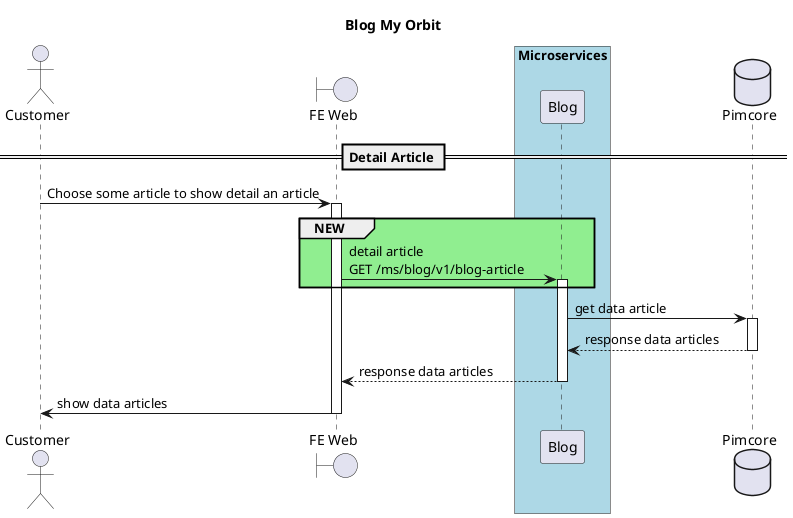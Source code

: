@startuml blog
title "Blog My Orbit"


actor "Customer" as C
boundary "FE Web" as FE
box "Microservices" #LightBlue
participant "Blog" as Content
end box
database "Pimcore" as DB

== Detail Article ==

C -> FE : Choose some article to show detail an article
activate FE
group #LightGreen NEW
FE -> Content ++ : detail article \nGET /ms/blog/v1/blog-article
end
Content -> DB ++: get data article
DB --> Content --: response data articles
Content --> FE -- : response data articles
FE -> C --: show data articles
@enduml